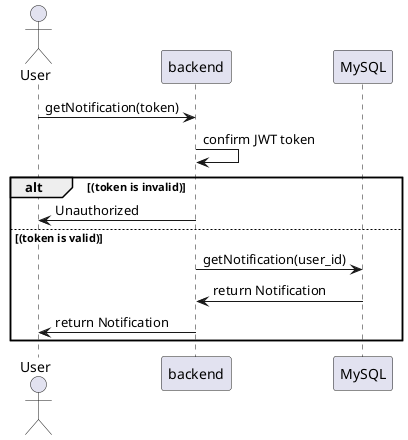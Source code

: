 @startuml getNotification
    actor User
    User -> "backend" : getNotification(token)
    "backend" -> "backend" : confirm JWT token
    alt (token is invalid)
    "backend" -> User : Unauthorized
    else (token is valid)
    "backend" -> "MySQL" : getNotification(user_id)
    "MySQL" -> "backend" : return Notification
    "backend" -> User : return Notification
    end
@enduml
